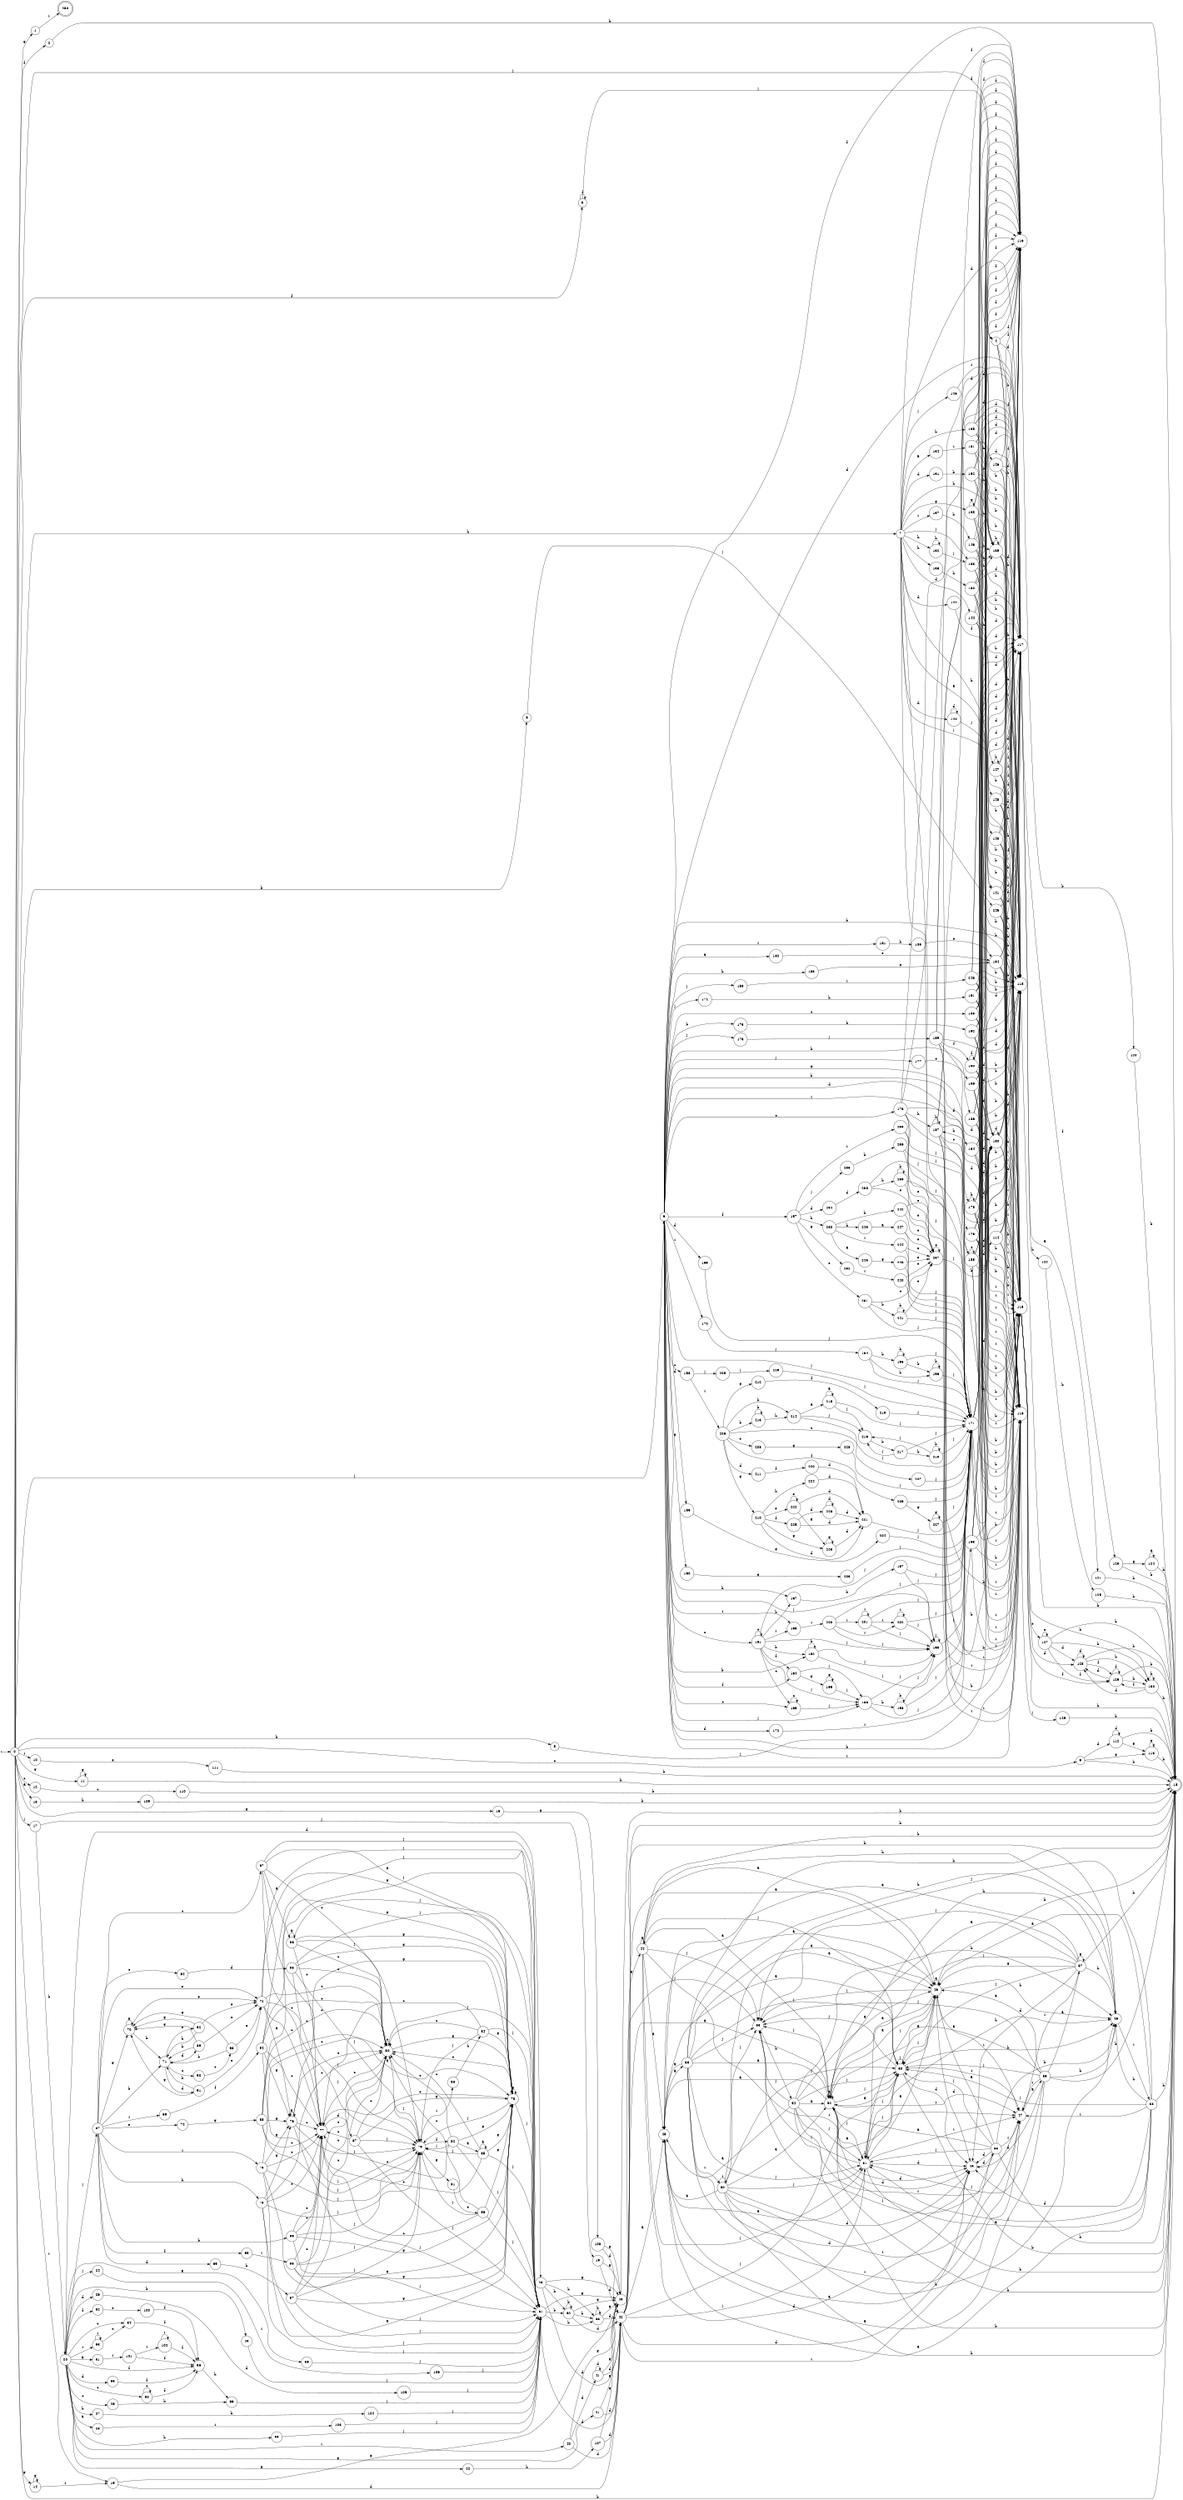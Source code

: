 digraph finite_state_machine {
rankdir=LR;
size="20,20";
node [shape = point]; "dummy0"
node [shape = circle]; "0";
"dummy0" -> "0";
node [shape = circle]; "1";
node [shape = circle]; "2";
node [shape = circle]; "3";
node [shape = circle]; "4";
node [shape = circle]; "5";
node [shape = circle]; "6";
node [shape = circle]; "7";
node [shape = circle]; "8";
node [shape = circle]; "9";
node [shape = circle]; "10";
node [shape = circle]; "11";
node [shape = circle]; "12";
node [shape = circle]; "13";
node [shape = circle]; "14";
node [shape = circle]; "15";
node [shape = circle]; "16";
node [shape = circle]; "17";
node [shape = doublecircle]; "18";node [shape = circle]; "19";
node [shape = circle]; "20";
node [shape = circle]; "21";
node [shape = circle]; "22";
node [shape = circle]; "23";
node [shape = circle]; "24";
node [shape = circle]; "25";
node [shape = circle]; "26";
node [shape = circle]; "27";
node [shape = circle]; "28";
node [shape = circle]; "29";
node [shape = circle]; "30";
node [shape = circle]; "31";
node [shape = circle]; "32";
node [shape = circle]; "33";
node [shape = circle]; "34";
node [shape = circle]; "35";
node [shape = circle]; "36";
node [shape = circle]; "37";
node [shape = circle]; "38";
node [shape = circle]; "39";
node [shape = circle]; "40";
node [shape = circle]; "41";
node [shape = circle]; "42";
node [shape = circle]; "43";
node [shape = circle]; "44";
node [shape = circle]; "45";
node [shape = circle]; "46";
node [shape = circle]; "47";
node [shape = circle]; "48";
node [shape = circle]; "49";
node [shape = circle]; "50";
node [shape = circle]; "51";
node [shape = circle]; "52";
node [shape = circle]; "53";
node [shape = circle]; "54";
node [shape = circle]; "55";
node [shape = circle]; "56";
node [shape = circle]; "57";
node [shape = circle]; "58";
node [shape = circle]; "59";
node [shape = circle]; "60";
node [shape = circle]; "61";
node [shape = circle]; "62";
node [shape = circle]; "63";
node [shape = circle]; "64";
node [shape = circle]; "65";
node [shape = circle]; "66";
node [shape = circle]; "67";
node [shape = circle]; "68";
node [shape = circle]; "69";
node [shape = circle]; "70";
node [shape = circle]; "71";
node [shape = circle]; "72";
node [shape = circle]; "73";
node [shape = circle]; "74";
node [shape = circle]; "75";
node [shape = circle]; "76";
node [shape = circle]; "77";
node [shape = circle]; "78";
node [shape = circle]; "79";
node [shape = circle]; "80";
node [shape = circle]; "81";
node [shape = circle]; "82";
node [shape = circle]; "83";
node [shape = circle]; "84";
node [shape = circle]; "85";
node [shape = circle]; "86";
node [shape = circle]; "87";
node [shape = circle]; "88";
node [shape = circle]; "89";
node [shape = circle]; "90";
node [shape = circle]; "91";
node [shape = circle]; "92";
node [shape = circle]; "93";
node [shape = circle]; "94";
node [shape = circle]; "95";
node [shape = circle]; "96";
node [shape = circle]; "97";
node [shape = circle]; "98";
node [shape = circle]; "99";
node [shape = circle]; "100";
node [shape = circle]; "101";
node [shape = circle]; "102";
node [shape = circle]; "103";
node [shape = circle]; "104";
node [shape = circle]; "105";
node [shape = circle]; "106";
node [shape = circle]; "107";
node [shape = circle]; "108";
node [shape = circle]; "109";
node [shape = circle]; "110";
node [shape = circle]; "111";
node [shape = circle]; "112";
node [shape = circle]; "113";
node [shape = circle]; "114";
node [shape = circle]; "115";
node [shape = circle]; "116";
node [shape = circle]; "117";
node [shape = circle]; "118";
node [shape = circle]; "119";
node [shape = circle]; "120";
node [shape = circle]; "121";
node [shape = circle]; "122";
node [shape = circle]; "123";
node [shape = circle]; "124";
node [shape = circle]; "125";
node [shape = circle]; "126";
node [shape = circle]; "127";
node [shape = circle]; "128";
node [shape = circle]; "129";
node [shape = circle]; "130";
node [shape = circle]; "131";
node [shape = circle]; "132";
node [shape = circle]; "133";
node [shape = circle]; "134";
node [shape = circle]; "135";
node [shape = circle]; "136";
node [shape = circle]; "137";
node [shape = circle]; "138";
node [shape = circle]; "139";
node [shape = circle]; "140";
node [shape = circle]; "141";
node [shape = circle]; "142";
node [shape = circle]; "143";
node [shape = circle]; "144";
node [shape = circle]; "145";
node [shape = circle]; "146";
node [shape = circle]; "147";
node [shape = circle]; "148";
node [shape = circle]; "149";
node [shape = circle]; "150";
node [shape = circle]; "151";
node [shape = circle]; "152";
node [shape = circle]; "153";
node [shape = circle]; "154";
node [shape = circle]; "155";
node [shape = circle]; "156";
node [shape = circle]; "157";
node [shape = circle]; "158";
node [shape = circle]; "159";
node [shape = circle]; "160";
node [shape = circle]; "161";
node [shape = circle]; "162";
node [shape = circle]; "163";
node [shape = circle]; "164";
node [shape = circle]; "165";
node [shape = circle]; "166";
node [shape = circle]; "167";
node [shape = circle]; "168";
node [shape = circle]; "169";
node [shape = circle]; "170";
node [shape = circle]; "171";
node [shape = circle]; "172";
node [shape = circle]; "173";
node [shape = circle]; "174";
node [shape = circle]; "175";
node [shape = circle]; "176";
node [shape = circle]; "177";
node [shape = circle]; "178";
node [shape = circle]; "179";
node [shape = circle]; "180";
node [shape = circle]; "181";
node [shape = circle]; "182";
node [shape = circle]; "183";
node [shape = circle]; "184";
node [shape = circle]; "185";
node [shape = circle]; "186";
node [shape = circle]; "187";
node [shape = circle]; "188";
node [shape = circle]; "189";
node [shape = circle]; "190";
node [shape = circle]; "191";
node [shape = circle]; "192";
node [shape = circle]; "193";
node [shape = circle]; "194";
node [shape = circle]; "195";
node [shape = circle]; "196";
node [shape = circle]; "197";
node [shape = circle]; "198";
node [shape = circle]; "199";
node [shape = circle]; "200";
node [shape = circle]; "201";
node [shape = circle]; "202";
node [shape = circle]; "203";
node [shape = circle]; "204";
node [shape = circle]; "205";
node [shape = circle]; "206";
node [shape = circle]; "207";
node [shape = circle]; "208";
node [shape = circle]; "209";
node [shape = circle]; "210";
node [shape = circle]; "211";
node [shape = circle]; "212";
node [shape = circle]; "213";
node [shape = circle]; "214";
node [shape = circle]; "215";
node [shape = circle]; "216";
node [shape = circle]; "217";
node [shape = circle]; "218";
node [shape = circle]; "219";
node [shape = circle]; "220";
node [shape = circle]; "221";
node [shape = circle]; "222";
node [shape = circle]; "223";
node [shape = circle]; "224";
node [shape = circle]; "225";
node [shape = circle]; "226";
node [shape = circle]; "227";
node [shape = circle]; "228";
node [shape = circle]; "229";
node [shape = circle]; "230";
node [shape = circle]; "231";
node [shape = circle]; "232";
node [shape = circle]; "233";
node [shape = circle]; "234";
node [shape = circle]; "235";
node [shape = circle]; "236";
node [shape = circle]; "237";
node [shape = circle]; "238";
node [shape = circle]; "239";
node [shape = circle]; "240";
node [shape = circle]; "241";
node [shape = circle]; "242";
node [shape = circle]; "243";
node [shape = circle]; "244";
node [shape = circle]; "245";
node [shape = circle]; "246";
node [shape = circle]; "247";
node [shape = circle]; "248";
node [shape = circle]; "249";
node [shape = doublecircle]; "250";"0" -> "16" [label = "g"];
 "0" -> "1" [label = "g"];
 "0" -> "11" [label = "g"];
 "0" -> "14" [label = "g"];
 "0" -> "2" [label = "f"];
 "0" -> "3" [label = "f"];
 "0" -> "17" [label = "j"];
 "0" -> "4" [label = "j"];
 "0" -> "6" [label = "j"];
 "0" -> "8" [label = "b"];
 "0" -> "18" [label = "b"];
 "0" -> "5" [label = "b"];
 "0" -> "7" [label = "h"];
 "0" -> "9" [label = "c"];
 "0" -> "12" [label = "c"];
 "0" -> "10" [label = "i"];
 "0" -> "15" [label = "i"];
 "0" -> "13" [label = "a"];
 "17" -> "19" [label = "j"];
 "17" -> "20" [label = "b"];
 "20" -> "21" [label = "g"];
 "20" -> "22" [label = "g"];
 "20" -> "26" [label = "d"];
 "20" -> "35" [label = "d"];
 "20" -> "23" [label = "d"];
 "20" -> "24" [label = "j"];
 "20" -> "37" [label = "j"];
 "20" -> "25" [label = "b"];
 "20" -> "27" [label = "h"];
 "20" -> "38" [label = "h"];
 "20" -> "28" [label = "a"];
 "20" -> "39" [label = "a"];
 "20" -> "31" [label = "a"];
 "20" -> "34" [label = "c"];
 "20" -> "29" [label = "c"];
 "20" -> "30" [label = "c"];
 "20" -> "32" [label = "f"];
 "20" -> "36" [label = "f"];
 "20" -> "40" [label = "i"];
 "20" -> "33" [label = "i"];
 "40" -> "41" [label = "d"];
 "40" -> "42" [label = "d"];
 "40" -> "43" [label = "g"];
 "43" -> "18" [label = "b"];
 "42" -> "44" [label = "g"];
 "42" -> "49" [label = "a"];
 "42" -> "52" [label = "a"];
 "42" -> "45" [label = "a"];
 "42" -> "46" [label = "h"];
 "42" -> "47" [label = "i"];
 "42" -> "48" [label = "d"];
 "42" -> "50" [label = "j"];
 "42" -> "51" [label = "j"];
 "42" -> "53" [label = "j"];
 "42" -> "18" [label = "b"];
 "53" -> "54" [label = "h"];
 "54" -> "50" [label = "j"];
 "54" -> "51" [label = "j"];
 "54" -> "53" [label = "j"];
 "54" -> "49" [label = "a"];
 "54" -> "52" [label = "a"];
 "54" -> "45" [label = "a"];
 "54" -> "46" [label = "h"];
 "54" -> "47" [label = "i"];
 "54" -> "48" [label = "d"];
 "54" -> "18" [label = "b"];
 "52" -> "49" [label = "a"];
 "52" -> "52" [label = "a"];
 "52" -> "45" [label = "a"];
 "52" -> "50" [label = "j"];
 "52" -> "51" [label = "j"];
 "52" -> "53" [label = "j"];
 "52" -> "46" [label = "h"];
 "52" -> "47" [label = "i"];
 "52" -> "48" [label = "d"];
 "52" -> "18" [label = "b"];
 "51" -> "50" [label = "j"];
 "51" -> "51" [label = "j"];
 "51" -> "53" [label = "j"];
 "51" -> "49" [label = "a"];
 "51" -> "52" [label = "a"];
 "51" -> "45" [label = "a"];
 "51" -> "46" [label = "h"];
 "51" -> "47" [label = "i"];
 "51" -> "48" [label = "d"];
 "51" -> "18" [label = "b"];
 "50" -> "50" [label = "j"];
 "50" -> "51" [label = "j"];
 "50" -> "53" [label = "j"];
 "50" -> "49" [label = "a"];
 "50" -> "52" [label = "a"];
 "50" -> "45" [label = "a"];
 "50" -> "46" [label = "h"];
 "50" -> "47" [label = "i"];
 "50" -> "48" [label = "d"];
 "50" -> "18" [label = "b"];
 "49" -> "49" [label = "a"];
 "49" -> "52" [label = "a"];
 "49" -> "45" [label = "a"];
 "49" -> "50" [label = "j"];
 "49" -> "51" [label = "j"];
 "49" -> "53" [label = "j"];
 "49" -> "46" [label = "h"];
 "49" -> "47" [label = "i"];
 "49" -> "48" [label = "d"];
 "49" -> "18" [label = "b"];
 "48" -> "55" [label = "d"];
 "55" -> "48" [label = "d"];
 "55" -> "49" [label = "a"];
 "55" -> "52" [label = "a"];
 "55" -> "45" [label = "a"];
 "55" -> "46" [label = "h"];
 "55" -> "47" [label = "i"];
 "55" -> "50" [label = "j"];
 "55" -> "51" [label = "j"];
 "55" -> "53" [label = "j"];
 "55" -> "18" [label = "b"];
 "47" -> "56" [label = "a"];
 "56" -> "47" [label = "i"];
 "56" -> "57" [label = "a"];
 "56" -> "52" [label = "a"];
 "56" -> "45" [label = "a"];
 "56" -> "49" [label = "a"];
 "56" -> "46" [label = "h"];
 "56" -> "48" [label = "d"];
 "56" -> "50" [label = "j"];
 "56" -> "51" [label = "j"];
 "56" -> "53" [label = "j"];
 "56" -> "18" [label = "b"];
 "57" -> "57" [label = "a"];
 "57" -> "52" [label = "a"];
 "57" -> "45" [label = "a"];
 "57" -> "49" [label = "a"];
 "57" -> "47" [label = "i"];
 "57" -> "46" [label = "h"];
 "57" -> "48" [label = "d"];
 "57" -> "50" [label = "j"];
 "57" -> "51" [label = "j"];
 "57" -> "53" [label = "j"];
 "57" -> "18" [label = "b"];
 "46" -> "58" [label = "i"];
 "58" -> "46" [label = "h"];
 "58" -> "49" [label = "a"];
 "58" -> "52" [label = "a"];
 "58" -> "45" [label = "a"];
 "58" -> "47" [label = "i"];
 "58" -> "48" [label = "d"];
 "58" -> "50" [label = "j"];
 "58" -> "51" [label = "j"];
 "58" -> "53" [label = "j"];
 "58" -> "18" [label = "b"];
 "45" -> "59" [label = "a"];
 "59" -> "49" [label = "a"];
 "59" -> "52" [label = "a"];
 "59" -> "45" [label = "a"];
 "59" -> "60" [label = "i"];
 "59" -> "47" [label = "i"];
 "59" -> "46" [label = "h"];
 "59" -> "48" [label = "d"];
 "59" -> "50" [label = "j"];
 "59" -> "51" [label = "j"];
 "59" -> "53" [label = "j"];
 "59" -> "18" [label = "b"];
 "60" -> "60" [label = "i"];
 "60" -> "47" [label = "i"];
 "60" -> "49" [label = "a"];
 "60" -> "52" [label = "a"];
 "60" -> "45" [label = "a"];
 "60" -> "46" [label = "h"];
 "60" -> "48" [label = "d"];
 "60" -> "50" [label = "j"];
 "60" -> "51" [label = "j"];
 "60" -> "53" [label = "j"];
 "60" -> "18" [label = "b"];
 "44" -> "44" [label = "g"];
 "44" -> "49" [label = "a"];
 "44" -> "52" [label = "a"];
 "44" -> "45" [label = "a"];
 "44" -> "46" [label = "h"];
 "44" -> "47" [label = "i"];
 "44" -> "48" [label = "d"];
 "44" -> "50" [label = "j"];
 "44" -> "51" [label = "j"];
 "44" -> "53" [label = "j"];
 "44" -> "18" [label = "b"];
 "41" -> "41" [label = "d"];
 "41" -> "42" [label = "d"];
 "41" -> "43" [label = "g"];
 "39" -> "61" [label = "j"];
 "61" -> "62" [label = "b"];
 "61" -> "63" [label = "b"];
 "61" -> "42" [label = "d"];
 "61" -> "43" [label = "g"];
 "63" -> "63" [label = "b"];
 "63" -> "42" [label = "d"];
 "63" -> "43" [label = "g"];
 "62" -> "62" [label = "b"];
 "62" -> "63" [label = "b"];
 "62" -> "42" [label = "d"];
 "62" -> "43" [label = "g"];
 "38" -> "61" [label = "j"];
 "37" -> "64" [label = "c"];
 "37" -> "67" [label = "c"];
 "37" -> "65" [label = "d"];
 "37" -> "66" [label = "b"];
 "37" -> "75" [label = "b"];
 "37" -> "71" [label = "b"];
 "37" -> "68" [label = "f"];
 "37" -> "73" [label = "i"];
 "37" -> "69" [label = "i"];
 "37" -> "70" [label = "g"];
 "37" -> "72" [label = "e"];
 "37" -> "74" [label = "e"];
 "75" -> "76" [label = "g"];
 "75" -> "78" [label = "g"];
 "75" -> "80" [label = "c"];
 "75" -> "77" [label = "c"];
 "75" -> "61" [label = "j"];
 "75" -> "79" [label = "j"];
 "80" -> "80" [label = "c"];
 "80" -> "77" [label = "c"];
 "80" -> "78" [label = "g"];
 "80" -> "61" [label = "j"];
 "80" -> "79" [label = "j"];
 "79" -> "81" [label = "g"];
 "79" -> "82" [label = "f"];
 "79" -> "83" [label = "i"];
 "83" -> "84" [label = "h"];
 "84" -> "61" [label = "j"];
 "84" -> "79" [label = "j"];
 "84" -> "80" [label = "c"];
 "84" -> "77" [label = "c"];
 "84" -> "78" [label = "g"];
 "82" -> "85" [label = "a"];
 "82" -> "61" [label = "j"];
 "82" -> "79" [label = "j"];
 "82" -> "80" [label = "c"];
 "82" -> "77" [label = "c"];
 "82" -> "78" [label = "g"];
 "85" -> "85" [label = "a"];
 "85" -> "61" [label = "j"];
 "85" -> "79" [label = "j"];
 "85" -> "80" [label = "c"];
 "85" -> "77" [label = "c"];
 "85" -> "78" [label = "g"];
 "81" -> "86" [label = "e"];
 "86" -> "61" [label = "j"];
 "86" -> "79" [label = "j"];
 "86" -> "80" [label = "c"];
 "86" -> "77" [label = "c"];
 "86" -> "78" [label = "g"];
 "78" -> "78" [label = "g"];
 "78" -> "80" [label = "c"];
 "78" -> "77" [label = "c"];
 "78" -> "61" [label = "j"];
 "78" -> "79" [label = "j"];
 "77" -> "87" [label = "d"];
 "87" -> "80" [label = "c"];
 "87" -> "77" [label = "c"];
 "87" -> "78" [label = "g"];
 "87" -> "61" [label = "j"];
 "87" -> "79" [label = "j"];
 "76" -> "76" [label = "g"];
 "76" -> "78" [label = "g"];
 "76" -> "80" [label = "c"];
 "76" -> "77" [label = "c"];
 "76" -> "61" [label = "j"];
 "76" -> "79" [label = "j"];
 "74" -> "88" [label = "g"];
 "88" -> "76" [label = "g"];
 "88" -> "78" [label = "g"];
 "88" -> "80" [label = "c"];
 "88" -> "77" [label = "c"];
 "88" -> "61" [label = "j"];
 "88" -> "79" [label = "j"];
 "73" -> "76" [label = "g"];
 "73" -> "78" [label = "g"];
 "73" -> "80" [label = "c"];
 "73" -> "77" [label = "c"];
 "73" -> "61" [label = "j"];
 "73" -> "79" [label = "j"];
 "72" -> "76" [label = "g"];
 "72" -> "78" [label = "g"];
 "72" -> "80" [label = "c"];
 "72" -> "77" [label = "c"];
 "72" -> "61" [label = "j"];
 "72" -> "79" [label = "j"];
 "71" -> "89" [label = "d"];
 "71" -> "91" [label = "d"];
 "71" -> "90" [label = "c"];
 "71" -> "92" [label = "e"];
 "92" -> "71" [label = "b"];
 "92" -> "70" [label = "g"];
 "92" -> "72" [label = "e"];
 "91" -> "71" [label = "b"];
 "91" -> "70" [label = "g"];
 "91" -> "72" [label = "e"];
 "90" -> "93" [label = "c"];
 "93" -> "71" [label = "b"];
 "93" -> "70" [label = "g"];
 "93" -> "72" [label = "e"];
 "89" -> "71" [label = "b"];
 "89" -> "70" [label = "g"];
 "89" -> "72" [label = "e"];
 "70" -> "70" [label = "g"];
 "70" -> "71" [label = "b"];
 "70" -> "72" [label = "e"];
 "69" -> "94" [label = "f"];
 "94" -> "76" [label = "g"];
 "94" -> "78" [label = "g"];
 "94" -> "80" [label = "c"];
 "94" -> "77" [label = "c"];
 "94" -> "61" [label = "j"];
 "94" -> "79" [label = "j"];
 "68" -> "95" [label = "i"];
 "95" -> "80" [label = "c"];
 "95" -> "77" [label = "c"];
 "95" -> "78" [label = "g"];
 "95" -> "61" [label = "j"];
 "95" -> "79" [label = "j"];
 "67" -> "96" [label = "a"];
 "67" -> "80" [label = "c"];
 "67" -> "77" [label = "c"];
 "67" -> "78" [label = "g"];
 "67" -> "61" [label = "j"];
 "67" -> "79" [label = "j"];
 "96" -> "96" [label = "a"];
 "96" -> "80" [label = "c"];
 "96" -> "77" [label = "c"];
 "96" -> "78" [label = "g"];
 "96" -> "61" [label = "j"];
 "96" -> "79" [label = "j"];
 "66" -> "80" [label = "c"];
 "66" -> "77" [label = "c"];
 "66" -> "78" [label = "g"];
 "66" -> "61" [label = "j"];
 "66" -> "79" [label = "j"];
 "65" -> "97" [label = "b"];
 "97" -> "80" [label = "c"];
 "97" -> "77" [label = "c"];
 "97" -> "78" [label = "g"];
 "97" -> "61" [label = "j"];
 "97" -> "79" [label = "j"];
 "64" -> "98" [label = "d"];
 "98" -> "80" [label = "c"];
 "98" -> "77" [label = "c"];
 "98" -> "78" [label = "g"];
 "98" -> "61" [label = "j"];
 "98" -> "79" [label = "j"];
 "36" -> "99" [label = "h"];
 "99" -> "61" [label = "j"];
 "35" -> "36" [label = "f"];
 "34" -> "36" [label = "f"];
 "33" -> "33" [label = "i"];
 "33" -> "34" [label = "c"];
 "32" -> "100" [label = "c"];
 "100" -> "36" [label = "f"];
 "31" -> "101" [label = "i"];
 "101" -> "102" [label = "i"];
 "101" -> "36" [label = "f"];
 "102" -> "102" [label = "i"];
 "102" -> "36" [label = "f"];
 "30" -> "30" [label = "c"];
 "30" -> "36" [label = "f"];
 "29" -> "99" [label = "h"];
 "28" -> "103" [label = "i"];
 "103" -> "61" [label = "j"];
 "27" -> "104" [label = "b"];
 "104" -> "61" [label = "j"];
 "26" -> "105" [label = "d"];
 "105" -> "61" [label = "j"];
 "25" -> "61" [label = "j"];
 "24" -> "106" [label = "i"];
 "106" -> "61" [label = "j"];
 "23" -> "62" [label = "b"];
 "23" -> "63" [label = "b"];
 "23" -> "42" [label = "d"];
 "23" -> "43" [label = "g"];
 "22" -> "107" [label = "h"];
 "107" -> "42" [label = "d"];
 "107" -> "43" [label = "g"];
 "21" -> "42" [label = "d"];
 "21" -> "43" [label = "g"];
 "19" -> "42" [label = "d"];
 "19" -> "43" [label = "g"];
 "16" -> "108" [label = "g"];
 "108" -> "42" [label = "d"];
 "108" -> "43" [label = "g"];
 "15" -> "42" [label = "d"];
 "15" -> "43" [label = "g"];
 "14" -> "14" [label = "g"];
 "14" -> "15" [label = "i"];
 "13" -> "109" [label = "h"];
 "109" -> "18" [label = "b"];
 "12" -> "110" [label = "c"];
 "110" -> "18" [label = "b"];
 "11" -> "11" [label = "g"];
 "11" -> "18" [label = "b"];
 "10" -> "111" [label = "e"];
 "111" -> "18" [label = "b"];
 "9" -> "112" [label = "d"];
 "9" -> "113" [label = "g"];
 "9" -> "18" [label = "b"];
 "113" -> "113" [label = "g"];
 "113" -> "18" [label = "b"];
 "112" -> "112" [label = "d"];
 "112" -> "113" [label = "g"];
 "112" -> "18" [label = "b"];
 "8" -> "114" [label = "j"];
 "114" -> "115" [label = "b"];
 "114" -> "118" [label = "b"];
 "114" -> "116" [label = "i"];
 "114" -> "117" [label = "d"];
 "114" -> "119" [label = "f"];
 "119" -> "120" [label = "b"];
 "120" -> "18" [label = "b"];
 "118" -> "18" [label = "b"];
 "117" -> "121" [label = "a"];
 "117" -> "122" [label = "h"];
 "117" -> "123" [label = "f"];
 "123" -> "124" [label = "a"];
 "123" -> "18" [label = "b"];
 "124" -> "124" [label = "a"];
 "124" -> "18" [label = "b"];
 "122" -> "125" [label = "b"];
 "125" -> "18" [label = "b"];
 "121" -> "18" [label = "b"];
 "116" -> "126" [label = "j"];
 "126" -> "18" [label = "b"];
 "115" -> "127" [label = "e"];
 "115" -> "128" [label = "d"];
 "115" -> "129" [label = "f"];
 "115" -> "130" [label = "h"];
 "115" -> "18" [label = "b"];
 "130" -> "130" [label = "h"];
 "130" -> "128" [label = "d"];
 "130" -> "129" [label = "f"];
 "130" -> "18" [label = "b"];
 "129" -> "129" [label = "f"];
 "129" -> "128" [label = "d"];
 "129" -> "130" [label = "h"];
 "129" -> "18" [label = "b"];
 "128" -> "128" [label = "d"];
 "128" -> "129" [label = "f"];
 "128" -> "130" [label = "h"];
 "128" -> "18" [label = "b"];
 "127" -> "127" [label = "e"];
 "127" -> "128" [label = "d"];
 "127" -> "129" [label = "f"];
 "127" -> "130" [label = "h"];
 "127" -> "18" [label = "b"];
 "7" -> "144" [label = "d"];
 "7" -> "131" [label = "d"];
 "7" -> "117" [label = "d"];
 "7" -> "140" [label = "d"];
 "7" -> "142" [label = "d"];
 "7" -> "136" [label = "h"];
 "7" -> "139" [label = "h"];
 "7" -> "132" [label = "h"];
 "7" -> "135" [label = "h"];
 "7" -> "145" [label = "j"];
 "7" -> "133" [label = "j"];
 "7" -> "141" [label = "j"];
 "7" -> "134" [label = "a"];
 "7" -> "143" [label = "a"];
 "7" -> "137" [label = "i"];
 "7" -> "116" [label = "i"];
 "7" -> "138" [label = "g"];
 "7" -> "115" [label = "b"];
 "7" -> "118" [label = "b"];
 "7" -> "119" [label = "f"];
 "145" -> "146" [label = "i"];
 "146" -> "115" [label = "b"];
 "146" -> "118" [label = "b"];
 "146" -> "116" [label = "i"];
 "146" -> "117" [label = "d"];
 "146" -> "119" [label = "f"];
 "144" -> "147" [label = "h"];
 "144" -> "115" [label = "b"];
 "144" -> "118" [label = "b"];
 "144" -> "116" [label = "i"];
 "144" -> "117" [label = "d"];
 "144" -> "119" [label = "f"];
 "147" -> "147" [label = "h"];
 "147" -> "115" [label = "b"];
 "147" -> "118" [label = "b"];
 "147" -> "116" [label = "i"];
 "147" -> "117" [label = "d"];
 "147" -> "119" [label = "f"];
 "143" -> "115" [label = "b"];
 "143" -> "118" [label = "b"];
 "143" -> "116" [label = "i"];
 "143" -> "117" [label = "d"];
 "143" -> "119" [label = "f"];
 "142" -> "148" [label = "f"];
 "148" -> "115" [label = "b"];
 "148" -> "118" [label = "b"];
 "148" -> "116" [label = "i"];
 "148" -> "117" [label = "d"];
 "148" -> "119" [label = "f"];
 "141" -> "115" [label = "b"];
 "141" -> "118" [label = "b"];
 "141" -> "116" [label = "i"];
 "141" -> "117" [label = "d"];
 "141" -> "119" [label = "f"];
 "140" -> "140" [label = "d"];
 "140" -> "141" [label = "j"];
 "139" -> "139" [label = "h"];
 "139" -> "115" [label = "b"];
 "139" -> "118" [label = "b"];
 "139" -> "116" [label = "i"];
 "139" -> "117" [label = "d"];
 "139" -> "119" [label = "f"];
 "138" -> "138" [label = "g"];
 "138" -> "139" [label = "h"];
 "138" -> "115" [label = "b"];
 "138" -> "118" [label = "b"];
 "138" -> "116" [label = "i"];
 "138" -> "117" [label = "d"];
 "138" -> "119" [label = "f"];
 "137" -> "149" [label = "b"];
 "149" -> "139" [label = "h"];
 "149" -> "115" [label = "b"];
 "149" -> "118" [label = "b"];
 "149" -> "116" [label = "i"];
 "149" -> "117" [label = "d"];
 "149" -> "119" [label = "f"];
 "136" -> "150" [label = "h"];
 "150" -> "139" [label = "h"];
 "150" -> "115" [label = "b"];
 "150" -> "118" [label = "b"];
 "150" -> "116" [label = "i"];
 "150" -> "117" [label = "d"];
 "150" -> "119" [label = "f"];
 "135" -> "139" [label = "h"];
 "135" -> "115" [label = "b"];
 "135" -> "118" [label = "b"];
 "135" -> "116" [label = "i"];
 "135" -> "117" [label = "d"];
 "135" -> "119" [label = "f"];
 "134" -> "151" [label = "i"];
 "151" -> "139" [label = "h"];
 "151" -> "115" [label = "b"];
 "151" -> "118" [label = "b"];
 "151" -> "116" [label = "i"];
 "151" -> "117" [label = "d"];
 "151" -> "119" [label = "f"];
 "133" -> "139" [label = "h"];
 "133" -> "115" [label = "b"];
 "133" -> "118" [label = "b"];
 "133" -> "116" [label = "i"];
 "133" -> "117" [label = "d"];
 "133" -> "119" [label = "f"];
 "132" -> "132" [label = "h"];
 "132" -> "133" [label = "j"];
 "131" -> "152" [label = "b"];
 "152" -> "139" [label = "h"];
 "152" -> "115" [label = "b"];
 "152" -> "118" [label = "b"];
 "152" -> "116" [label = "i"];
 "152" -> "117" [label = "d"];
 "152" -> "119" [label = "f"];
 "6" -> "177" [label = "j"];
 "6" -> "166" [label = "j"];
 "6" -> "168" [label = "j"];
 "6" -> "153" [label = "j"];
 "6" -> "171" [label = "j"];
 "6" -> "174" [label = "j"];
 "6" -> "175" [label = "j"];
 "6" -> "154" [label = "a"];
 "6" -> "182" [label = "a"];
 "6" -> "176" [label = "c"];
 "6" -> "161" [label = "c"];
 "6" -> "165" [label = "c"];
 "6" -> "155" [label = "c"];
 "6" -> "158" [label = "c"];
 "6" -> "183" [label = "h"];
 "6" -> "156" [label = "h"];
 "6" -> "167" [label = "h"];
 "6" -> "164" [label = "f"];
 "6" -> "157" [label = "f"];
 "6" -> "119" [label = "f"];
 "6" -> "180" [label = "d"];
 "6" -> "117" [label = "d"];
 "6" -> "169" [label = "d"];
 "6" -> "172" [label = "d"];
 "6" -> "159" [label = "d"];
 "6" -> "160" [label = "g"];
 "6" -> "162" [label = "b"];
 "6" -> "178" [label = "b"];
 "6" -> "115" [label = "b"];
 "6" -> "118" [label = "b"];
 "6" -> "173" [label = "b"];
 "6" -> "163" [label = "i"];
 "6" -> "179" [label = "i"];
 "6" -> "116" [label = "i"];
 "6" -> "181" [label = "i"];
 "6" -> "170" [label = "i"];
 "183" -> "184" [label = "e"];
 "184" -> "115" [label = "b"];
 "184" -> "118" [label = "b"];
 "184" -> "116" [label = "i"];
 "184" -> "117" [label = "d"];
 "184" -> "119" [label = "f"];
 "182" -> "184" [label = "e"];
 "181" -> "185" [label = "h"];
 "185" -> "184" [label = "e"];
 "180" -> "180" [label = "d"];
 "180" -> "117" [label = "d"];
 "180" -> "115" [label = "b"];
 "180" -> "118" [label = "b"];
 "180" -> "116" [label = "i"];
 "180" -> "119" [label = "f"];
 "179" -> "180" [label = "d"];
 "179" -> "117" [label = "d"];
 "179" -> "115" [label = "b"];
 "179" -> "118" [label = "b"];
 "179" -> "116" [label = "i"];
 "179" -> "119" [label = "f"];
 "178" -> "178" [label = "b"];
 "178" -> "115" [label = "b"];
 "178" -> "118" [label = "b"];
 "178" -> "180" [label = "d"];
 "178" -> "117" [label = "d"];
 "178" -> "116" [label = "i"];
 "178" -> "119" [label = "f"];
 "177" -> "186" [label = "e"];
 "186" -> "180" [label = "d"];
 "186" -> "117" [label = "d"];
 "186" -> "115" [label = "b"];
 "186" -> "118" [label = "b"];
 "186" -> "116" [label = "i"];
 "186" -> "119" [label = "f"];
 "176" -> "187" [label = "h"];
 "176" -> "180" [label = "d"];
 "176" -> "117" [label = "d"];
 "176" -> "115" [label = "b"];
 "176" -> "118" [label = "b"];
 "176" -> "116" [label = "i"];
 "176" -> "119" [label = "f"];
 "187" -> "187" [label = "h"];
 "187" -> "188" [label = "c"];
 "187" -> "180" [label = "d"];
 "187" -> "117" [label = "d"];
 "187" -> "115" [label = "b"];
 "187" -> "118" [label = "b"];
 "187" -> "116" [label = "i"];
 "187" -> "119" [label = "f"];
 "188" -> "188" [label = "c"];
 "188" -> "187" [label = "h"];
 "188" -> "180" [label = "d"];
 "188" -> "117" [label = "d"];
 "188" -> "115" [label = "b"];
 "188" -> "118" [label = "b"];
 "188" -> "116" [label = "i"];
 "188" -> "119" [label = "f"];
 "175" -> "189" [label = "j"];
 "189" -> "190" [label = "f"];
 "189" -> "119" [label = "f"];
 "189" -> "180" [label = "d"];
 "189" -> "117" [label = "d"];
 "189" -> "115" [label = "b"];
 "189" -> "118" [label = "b"];
 "189" -> "116" [label = "i"];
 "190" -> "190" [label = "f"];
 "190" -> "119" [label = "f"];
 "190" -> "180" [label = "d"];
 "190" -> "117" [label = "d"];
 "190" -> "115" [label = "b"];
 "190" -> "118" [label = "b"];
 "190" -> "116" [label = "i"];
 "174" -> "191" [label = "h"];
 "191" -> "180" [label = "d"];
 "191" -> "117" [label = "d"];
 "191" -> "115" [label = "b"];
 "191" -> "118" [label = "b"];
 "191" -> "116" [label = "i"];
 "191" -> "119" [label = "f"];
 "173" -> "192" [label = "h"];
 "192" -> "180" [label = "d"];
 "192" -> "117" [label = "d"];
 "192" -> "115" [label = "b"];
 "192" -> "118" [label = "b"];
 "192" -> "116" [label = "i"];
 "192" -> "119" [label = "f"];
 "172" -> "193" [label = "i"];
 "193" -> "180" [label = "d"];
 "193" -> "117" [label = "d"];
 "193" -> "115" [label = "b"];
 "193" -> "118" [label = "b"];
 "193" -> "116" [label = "i"];
 "193" -> "119" [label = "f"];
 "171" -> "180" [label = "d"];
 "171" -> "117" [label = "d"];
 "171" -> "115" [label = "b"];
 "171" -> "118" [label = "b"];
 "171" -> "116" [label = "i"];
 "171" -> "119" [label = "f"];
 "170" -> "194" [label = "j"];
 "194" -> "195" [label = "b"];
 "194" -> "196" [label = "b"];
 "194" -> "171" [label = "j"];
 "196" -> "196" [label = "b"];
 "196" -> "171" [label = "j"];
 "195" -> "195" [label = "b"];
 "195" -> "196" [label = "b"];
 "195" -> "171" [label = "j"];
 "169" -> "171" [label = "j"];
 "168" -> "168" [label = "j"];
 "168" -> "171" [label = "j"];
 "167" -> "197" [label = "b"];
 "197" -> "168" [label = "j"];
 "197" -> "171" [label = "j"];
 "166" -> "198" [label = "b"];
 "166" -> "168" [label = "j"];
 "166" -> "171" [label = "j"];
 "198" -> "198" [label = "b"];
 "198" -> "168" [label = "j"];
 "198" -> "171" [label = "j"];
 "165" -> "165" [label = "c"];
 "165" -> "166" [label = "j"];
 "164" -> "199" [label = "g"];
 "164" -> "166" [label = "j"];
 "199" -> "199" [label = "g"];
 "199" -> "166" [label = "j"];
 "163" -> "200" [label = "i"];
 "200" -> "201" [label = "i"];
 "200" -> "202" [label = "i"];
 "200" -> "168" [label = "j"];
 "200" -> "171" [label = "j"];
 "202" -> "202" [label = "i"];
 "202" -> "168" [label = "j"];
 "202" -> "171" [label = "j"];
 "201" -> "201" [label = "i"];
 "201" -> "202" [label = "i"];
 "201" -> "168" [label = "j"];
 "201" -> "171" [label = "j"];
 "162" -> "162" [label = "b"];
 "162" -> "168" [label = "j"];
 "162" -> "171" [label = "j"];
 "161" -> "161" [label = "c"];
 "161" -> "165" [label = "c"];
 "161" -> "162" [label = "b"];
 "161" -> "163" [label = "i"];
 "161" -> "164" [label = "f"];
 "161" -> "168" [label = "j"];
 "161" -> "171" [label = "j"];
 "161" -> "166" [label = "j"];
 "161" -> "167" [label = "h"];
 "160" -> "203" [label = "g"];
 "203" -> "171" [label = "j"];
 "159" -> "204" [label = "g"];
 "204" -> "171" [label = "j"];
 "158" -> "205" [label = "j"];
 "158" -> "206" [label = "i"];
 "206" -> "207" [label = "c"];
 "206" -> "208" [label = "e"];
 "206" -> "209" [label = "f"];
 "206" -> "210" [label = "g"];
 "206" -> "212" [label = "g"];
 "206" -> "211" [label = "d"];
 "206" -> "213" [label = "b"];
 "206" -> "214" [label = "h"];
 "214" -> "215" [label = "a"];
 "214" -> "216" [label = "j"];
 "214" -> "171" [label = "j"];
 "216" -> "217" [label = "b"];
 "217" -> "216" [label = "j"];
 "217" -> "171" [label = "j"];
 "217" -> "218" [label = "b"];
 "218" -> "218" [label = "b"];
 "218" -> "216" [label = "j"];
 "218" -> "171" [label = "j"];
 "215" -> "215" [label = "a"];
 "215" -> "216" [label = "j"];
 "215" -> "171" [label = "j"];
 "213" -> "213" [label = "b"];
 "213" -> "214" [label = "h"];
 "212" -> "219" [label = "f"];
 "219" -> "171" [label = "j"];
 "211" -> "220" [label = "f"];
 "220" -> "221" [label = "d"];
 "221" -> "171" [label = "j"];
 "210" -> "222" [label = "e"];
 "210" -> "223" [label = "g"];
 "210" -> "224" [label = "h"];
 "210" -> "225" [label = "f"];
 "210" -> "221" [label = "d"];
 "225" -> "226" [label = "d"];
 "225" -> "221" [label = "d"];
 "226" -> "226" [label = "d"];
 "226" -> "221" [label = "d"];
 "224" -> "221" [label = "d"];
 "223" -> "223" [label = "g"];
 "223" -> "221" [label = "d"];
 "222" -> "222" [label = "e"];
 "222" -> "223" [label = "g"];
 "222" -> "221" [label = "d"];
 "209" -> "227" [label = "g"];
 "209" -> "171" [label = "j"];
 "227" -> "227" [label = "g"];
 "227" -> "171" [label = "j"];
 "208" -> "228" [label = "g"];
 "228" -> "171" [label = "j"];
 "207" -> "171" [label = "j"];
 "205" -> "229" [label = "j"];
 "229" -> "171" [label = "j"];
 "157" -> "230" [label = "b"];
 "157" -> "231" [label = "e"];
 "157" -> "232" [label = "g"];
 "157" -> "233" [label = "i"];
 "157" -> "234" [label = "d"];
 "157" -> "235" [label = "j"];
 "235" -> "236" [label = "b"];
 "236" -> "237" [label = "e"];
 "236" -> "171" [label = "j"];
 "237" -> "237" [label = "e"];
 "237" -> "171" [label = "j"];
 "234" -> "238" [label = "d"];
 "238" -> "239" [label = "b"];
 "238" -> "237" [label = "e"];
 "238" -> "171" [label = "j"];
 "239" -> "239" [label = "b"];
 "239" -> "237" [label = "e"];
 "239" -> "171" [label = "j"];
 "233" -> "237" [label = "e"];
 "233" -> "171" [label = "j"];
 "232" -> "240" [label = "i"];
 "240" -> "237" [label = "e"];
 "240" -> "171" [label = "j"];
 "231" -> "241" [label = "b"];
 "231" -> "237" [label = "e"];
 "231" -> "171" [label = "j"];
 "241" -> "241" [label = "b"];
 "241" -> "237" [label = "e"];
 "241" -> "171" [label = "j"];
 "230" -> "242" [label = "h"];
 "230" -> "243" [label = "h"];
 "230" -> "244" [label = "i"];
 "230" -> "245" [label = "a"];
 "245" -> "246" [label = "g"];
 "246" -> "237" [label = "e"];
 "246" -> "171" [label = "j"];
 "244" -> "237" [label = "e"];
 "244" -> "171" [label = "j"];
 "243" -> "247" [label = "a"];
 "247" -> "237" [label = "e"];
 "247" -> "171" [label = "j"];
 "242" -> "237" [label = "e"];
 "242" -> "171" [label = "j"];
 "156" -> "180" [label = "d"];
 "156" -> "117" [label = "d"];
 "156" -> "115" [label = "b"];
 "156" -> "118" [label = "b"];
 "156" -> "116" [label = "i"];
 "156" -> "119" [label = "f"];
 "155" -> "180" [label = "d"];
 "155" -> "117" [label = "d"];
 "155" -> "115" [label = "b"];
 "155" -> "118" [label = "b"];
 "155" -> "116" [label = "i"];
 "155" -> "119" [label = "f"];
 "154" -> "180" [label = "d"];
 "154" -> "117" [label = "d"];
 "154" -> "115" [label = "b"];
 "154" -> "118" [label = "b"];
 "154" -> "116" [label = "i"];
 "154" -> "119" [label = "f"];
 "153" -> "248" [label = "i"];
 "248" -> "180" [label = "d"];
 "248" -> "117" [label = "d"];
 "248" -> "115" [label = "b"];
 "248" -> "118" [label = "b"];
 "248" -> "116" [label = "i"];
 "248" -> "119" [label = "f"];
 "5" -> "249" [label = "j"];
 "249" -> "115" [label = "b"];
 "249" -> "118" [label = "b"];
 "249" -> "116" [label = "i"];
 "249" -> "117" [label = "d"];
 "249" -> "119" [label = "f"];
 "4" -> "115" [label = "b"];
 "4" -> "118" [label = "b"];
 "4" -> "116" [label = "i"];
 "4" -> "117" [label = "d"];
 "4" -> "119" [label = "f"];
 "3" -> "3" [label = "f"];
 "3" -> "4" [label = "j"];
 "2" -> "18" [label = "b"];
 "1" -> "250" [label = "i"];
 }
